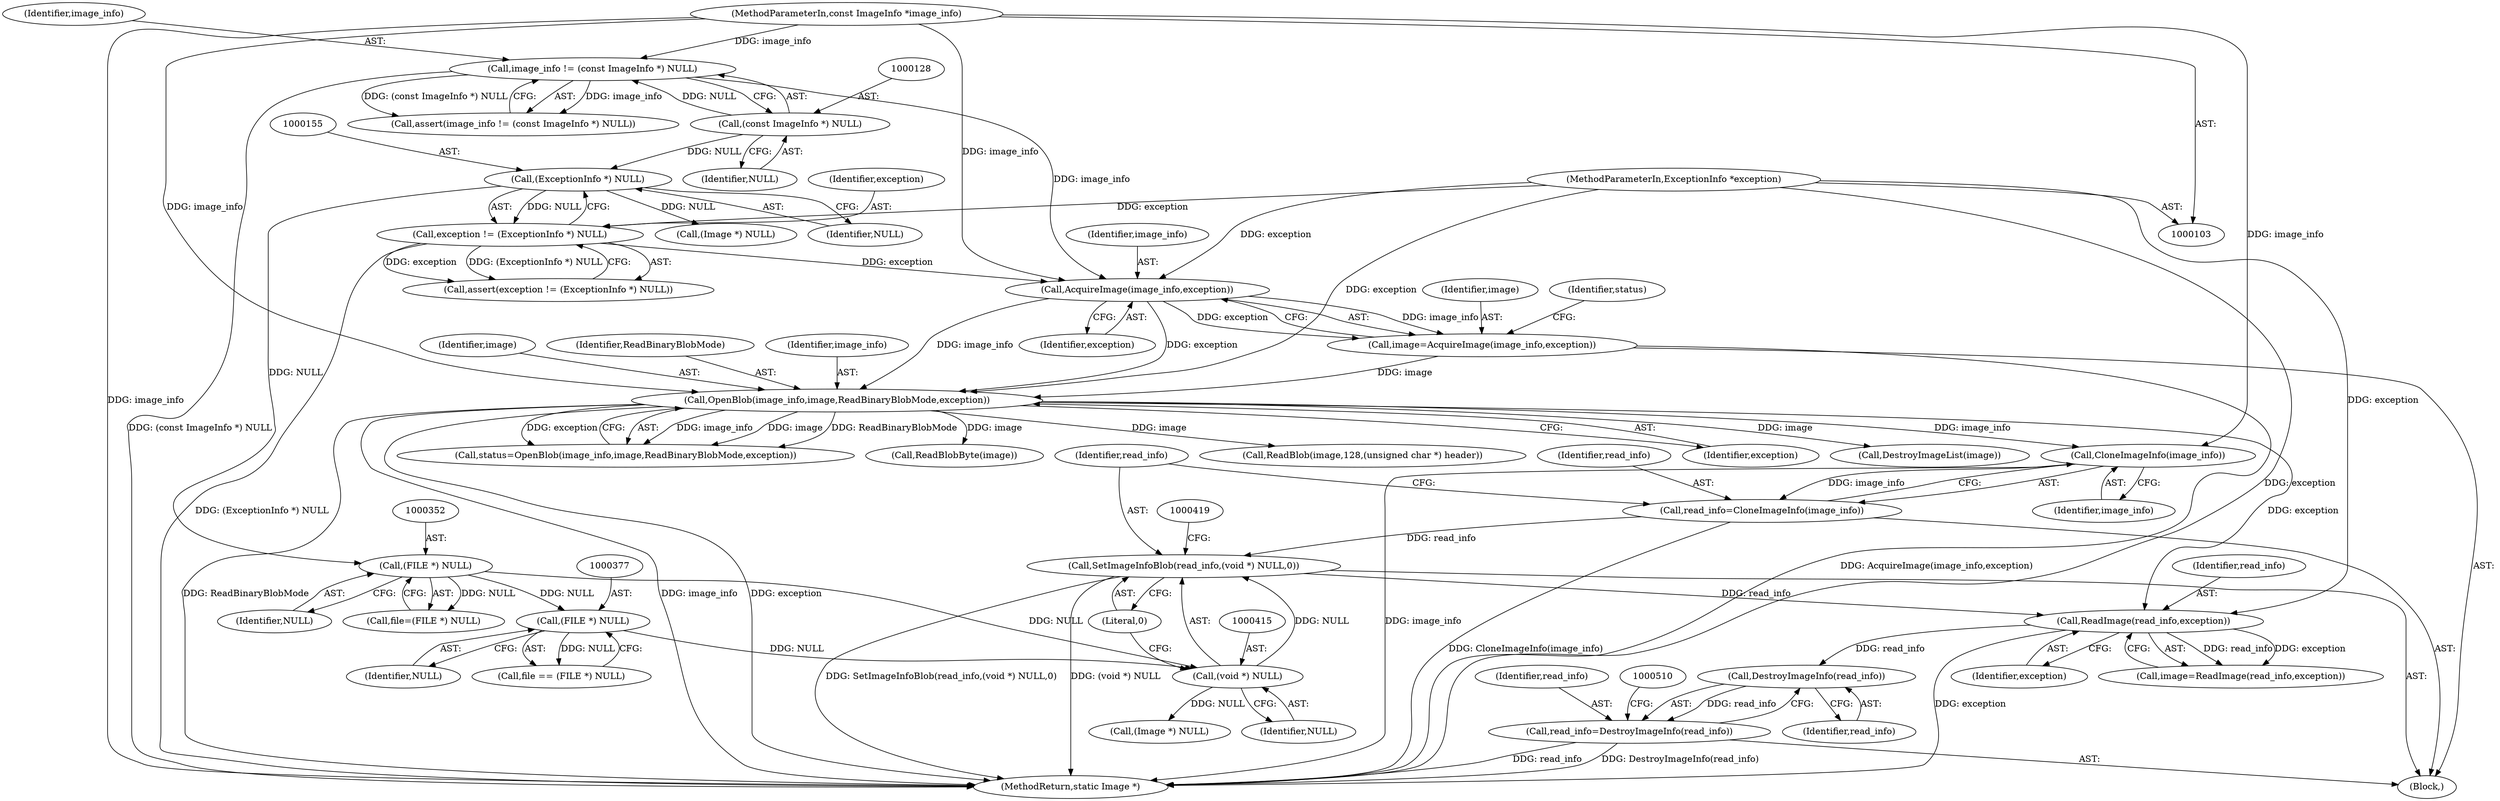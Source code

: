 digraph "0_ImageMagick_6b6bff054d569a77973f2140c0e86366e6168a6c@pointer" {
"1000507" [label="(Call,DestroyImageInfo(read_info))"];
"1000467" [label="(Call,ReadImage(read_info,exception))"];
"1000412" [label="(Call,SetImageInfoBlob(read_info,(void *) NULL,0))"];
"1000408" [label="(Call,read_info=CloneImageInfo(image_info))"];
"1000410" [label="(Call,CloneImageInfo(image_info))"];
"1000170" [label="(Call,OpenBlob(image_info,image,ReadBinaryBlobMode,exception))"];
"1000165" [label="(Call,AcquireImage(image_info,exception))"];
"1000125" [label="(Call,image_info != (const ImageInfo *) NULL)"];
"1000104" [label="(MethodParameterIn,const ImageInfo *image_info)"];
"1000127" [label="(Call,(const ImageInfo *) NULL)"];
"1000152" [label="(Call,exception != (ExceptionInfo *) NULL)"];
"1000105" [label="(MethodParameterIn,ExceptionInfo *exception)"];
"1000154" [label="(Call,(ExceptionInfo *) NULL)"];
"1000163" [label="(Call,image=AcquireImage(image_info,exception))"];
"1000414" [label="(Call,(void *) NULL)"];
"1000351" [label="(Call,(FILE *) NULL)"];
"1000376" [label="(Call,(FILE *) NULL)"];
"1000505" [label="(Call,read_info=DestroyImageInfo(read_info))"];
"1000410" [label="(Call,CloneImageInfo(image_info))"];
"1000411" [label="(Identifier,image_info)"];
"1000508" [label="(Identifier,read_info)"];
"1000166" [label="(Identifier,image_info)"];
"1000169" [label="(Identifier,status)"];
"1000515" [label="(MethodReturn,static Image *)"];
"1000167" [label="(Identifier,exception)"];
"1000151" [label="(Call,assert(exception != (ExceptionInfo *) NULL))"];
"1000172" [label="(Identifier,image)"];
"1000228" [label="(Call,ReadBlob(image,128,(unsigned char *) header))"];
"1000125" [label="(Call,image_info != (const ImageInfo *) NULL)"];
"1000467" [label="(Call,ReadImage(read_info,exception))"];
"1000413" [label="(Identifier,read_info)"];
"1000104" [label="(MethodParameterIn,const ImageInfo *image_info)"];
"1000408" [label="(Call,read_info=CloneImageInfo(image_info))"];
"1000165" [label="(Call,AcquireImage(image_info,exception))"];
"1000374" [label="(Call,file == (FILE *) NULL)"];
"1000174" [label="(Identifier,exception)"];
"1000507" [label="(Call,DestroyImageInfo(read_info))"];
"1000127" [label="(Call,(const ImageInfo *) NULL)"];
"1000414" [label="(Call,(void *) NULL)"];
"1000417" [label="(Literal,0)"];
"1000409" [label="(Identifier,read_info)"];
"1000124" [label="(Call,assert(image_info != (const ImageInfo *) NULL))"];
"1000376" [label="(Call,(FILE *) NULL)"];
"1000469" [label="(Identifier,exception)"];
"1000164" [label="(Identifier,image)"];
"1000163" [label="(Call,image=AcquireImage(image_info,exception))"];
"1000505" [label="(Call,read_info=DestroyImageInfo(read_info))"];
"1000506" [label="(Identifier,read_info)"];
"1000152" [label="(Call,exception != (ExceptionInfo *) NULL)"];
"1000156" [label="(Identifier,NULL)"];
"1000473" [label="(Call,(Image *) NULL)"];
"1000185" [label="(Call,(Image *) NULL)"];
"1000416" [label="(Identifier,NULL)"];
"1000170" [label="(Call,OpenBlob(image_info,image,ReadBinaryBlobMode,exception))"];
"1000173" [label="(Identifier,ReadBinaryBlobMode)"];
"1000412" [label="(Call,SetImageInfoBlob(read_info,(void *) NULL,0))"];
"1000468" [label="(Identifier,read_info)"];
"1000182" [label="(Call,DestroyImageList(image))"];
"1000349" [label="(Call,file=(FILE *) NULL)"];
"1000153" [label="(Identifier,exception)"];
"1000168" [label="(Call,status=OpenBlob(image_info,image,ReadBinaryBlobMode,exception))"];
"1000171" [label="(Identifier,image_info)"];
"1000129" [label="(Identifier,NULL)"];
"1000351" [label="(Call,(FILE *) NULL)"];
"1000386" [label="(Call,ReadBlobByte(image))"];
"1000353" [label="(Identifier,NULL)"];
"1000126" [label="(Identifier,image_info)"];
"1000378" [label="(Identifier,NULL)"];
"1000105" [label="(MethodParameterIn,ExceptionInfo *exception)"];
"1000154" [label="(Call,(ExceptionInfo *) NULL)"];
"1000106" [label="(Block,)"];
"1000465" [label="(Call,image=ReadImage(read_info,exception))"];
"1000507" -> "1000505"  [label="AST: "];
"1000507" -> "1000508"  [label="CFG: "];
"1000508" -> "1000507"  [label="AST: "];
"1000505" -> "1000507"  [label="CFG: "];
"1000507" -> "1000505"  [label="DDG: read_info"];
"1000467" -> "1000507"  [label="DDG: read_info"];
"1000467" -> "1000465"  [label="AST: "];
"1000467" -> "1000469"  [label="CFG: "];
"1000468" -> "1000467"  [label="AST: "];
"1000469" -> "1000467"  [label="AST: "];
"1000465" -> "1000467"  [label="CFG: "];
"1000467" -> "1000515"  [label="DDG: exception"];
"1000467" -> "1000465"  [label="DDG: read_info"];
"1000467" -> "1000465"  [label="DDG: exception"];
"1000412" -> "1000467"  [label="DDG: read_info"];
"1000170" -> "1000467"  [label="DDG: exception"];
"1000105" -> "1000467"  [label="DDG: exception"];
"1000412" -> "1000106"  [label="AST: "];
"1000412" -> "1000417"  [label="CFG: "];
"1000413" -> "1000412"  [label="AST: "];
"1000414" -> "1000412"  [label="AST: "];
"1000417" -> "1000412"  [label="AST: "];
"1000419" -> "1000412"  [label="CFG: "];
"1000412" -> "1000515"  [label="DDG: SetImageInfoBlob(read_info,(void *) NULL,0)"];
"1000412" -> "1000515"  [label="DDG: (void *) NULL"];
"1000408" -> "1000412"  [label="DDG: read_info"];
"1000414" -> "1000412"  [label="DDG: NULL"];
"1000408" -> "1000106"  [label="AST: "];
"1000408" -> "1000410"  [label="CFG: "];
"1000409" -> "1000408"  [label="AST: "];
"1000410" -> "1000408"  [label="AST: "];
"1000413" -> "1000408"  [label="CFG: "];
"1000408" -> "1000515"  [label="DDG: CloneImageInfo(image_info)"];
"1000410" -> "1000408"  [label="DDG: image_info"];
"1000410" -> "1000411"  [label="CFG: "];
"1000411" -> "1000410"  [label="AST: "];
"1000410" -> "1000515"  [label="DDG: image_info"];
"1000170" -> "1000410"  [label="DDG: image_info"];
"1000104" -> "1000410"  [label="DDG: image_info"];
"1000170" -> "1000168"  [label="AST: "];
"1000170" -> "1000174"  [label="CFG: "];
"1000171" -> "1000170"  [label="AST: "];
"1000172" -> "1000170"  [label="AST: "];
"1000173" -> "1000170"  [label="AST: "];
"1000174" -> "1000170"  [label="AST: "];
"1000168" -> "1000170"  [label="CFG: "];
"1000170" -> "1000515"  [label="DDG: ReadBinaryBlobMode"];
"1000170" -> "1000515"  [label="DDG: image_info"];
"1000170" -> "1000515"  [label="DDG: exception"];
"1000170" -> "1000168"  [label="DDG: image_info"];
"1000170" -> "1000168"  [label="DDG: image"];
"1000170" -> "1000168"  [label="DDG: ReadBinaryBlobMode"];
"1000170" -> "1000168"  [label="DDG: exception"];
"1000165" -> "1000170"  [label="DDG: image_info"];
"1000165" -> "1000170"  [label="DDG: exception"];
"1000104" -> "1000170"  [label="DDG: image_info"];
"1000163" -> "1000170"  [label="DDG: image"];
"1000105" -> "1000170"  [label="DDG: exception"];
"1000170" -> "1000182"  [label="DDG: image"];
"1000170" -> "1000228"  [label="DDG: image"];
"1000170" -> "1000386"  [label="DDG: image"];
"1000165" -> "1000163"  [label="AST: "];
"1000165" -> "1000167"  [label="CFG: "];
"1000166" -> "1000165"  [label="AST: "];
"1000167" -> "1000165"  [label="AST: "];
"1000163" -> "1000165"  [label="CFG: "];
"1000165" -> "1000163"  [label="DDG: image_info"];
"1000165" -> "1000163"  [label="DDG: exception"];
"1000125" -> "1000165"  [label="DDG: image_info"];
"1000104" -> "1000165"  [label="DDG: image_info"];
"1000152" -> "1000165"  [label="DDG: exception"];
"1000105" -> "1000165"  [label="DDG: exception"];
"1000125" -> "1000124"  [label="AST: "];
"1000125" -> "1000127"  [label="CFG: "];
"1000126" -> "1000125"  [label="AST: "];
"1000127" -> "1000125"  [label="AST: "];
"1000124" -> "1000125"  [label="CFG: "];
"1000125" -> "1000515"  [label="DDG: (const ImageInfo *) NULL"];
"1000125" -> "1000124"  [label="DDG: image_info"];
"1000125" -> "1000124"  [label="DDG: (const ImageInfo *) NULL"];
"1000104" -> "1000125"  [label="DDG: image_info"];
"1000127" -> "1000125"  [label="DDG: NULL"];
"1000104" -> "1000103"  [label="AST: "];
"1000104" -> "1000515"  [label="DDG: image_info"];
"1000127" -> "1000129"  [label="CFG: "];
"1000128" -> "1000127"  [label="AST: "];
"1000129" -> "1000127"  [label="AST: "];
"1000127" -> "1000154"  [label="DDG: NULL"];
"1000152" -> "1000151"  [label="AST: "];
"1000152" -> "1000154"  [label="CFG: "];
"1000153" -> "1000152"  [label="AST: "];
"1000154" -> "1000152"  [label="AST: "];
"1000151" -> "1000152"  [label="CFG: "];
"1000152" -> "1000515"  [label="DDG: (ExceptionInfo *) NULL"];
"1000152" -> "1000151"  [label="DDG: exception"];
"1000152" -> "1000151"  [label="DDG: (ExceptionInfo *) NULL"];
"1000105" -> "1000152"  [label="DDG: exception"];
"1000154" -> "1000152"  [label="DDG: NULL"];
"1000105" -> "1000103"  [label="AST: "];
"1000105" -> "1000515"  [label="DDG: exception"];
"1000154" -> "1000156"  [label="CFG: "];
"1000155" -> "1000154"  [label="AST: "];
"1000156" -> "1000154"  [label="AST: "];
"1000154" -> "1000185"  [label="DDG: NULL"];
"1000154" -> "1000351"  [label="DDG: NULL"];
"1000163" -> "1000106"  [label="AST: "];
"1000164" -> "1000163"  [label="AST: "];
"1000169" -> "1000163"  [label="CFG: "];
"1000163" -> "1000515"  [label="DDG: AcquireImage(image_info,exception)"];
"1000414" -> "1000416"  [label="CFG: "];
"1000415" -> "1000414"  [label="AST: "];
"1000416" -> "1000414"  [label="AST: "];
"1000417" -> "1000414"  [label="CFG: "];
"1000351" -> "1000414"  [label="DDG: NULL"];
"1000376" -> "1000414"  [label="DDG: NULL"];
"1000414" -> "1000473"  [label="DDG: NULL"];
"1000351" -> "1000349"  [label="AST: "];
"1000351" -> "1000353"  [label="CFG: "];
"1000352" -> "1000351"  [label="AST: "];
"1000353" -> "1000351"  [label="AST: "];
"1000349" -> "1000351"  [label="CFG: "];
"1000351" -> "1000349"  [label="DDG: NULL"];
"1000351" -> "1000376"  [label="DDG: NULL"];
"1000376" -> "1000374"  [label="AST: "];
"1000376" -> "1000378"  [label="CFG: "];
"1000377" -> "1000376"  [label="AST: "];
"1000378" -> "1000376"  [label="AST: "];
"1000374" -> "1000376"  [label="CFG: "];
"1000376" -> "1000374"  [label="DDG: NULL"];
"1000505" -> "1000106"  [label="AST: "];
"1000506" -> "1000505"  [label="AST: "];
"1000510" -> "1000505"  [label="CFG: "];
"1000505" -> "1000515"  [label="DDG: read_info"];
"1000505" -> "1000515"  [label="DDG: DestroyImageInfo(read_info)"];
}
